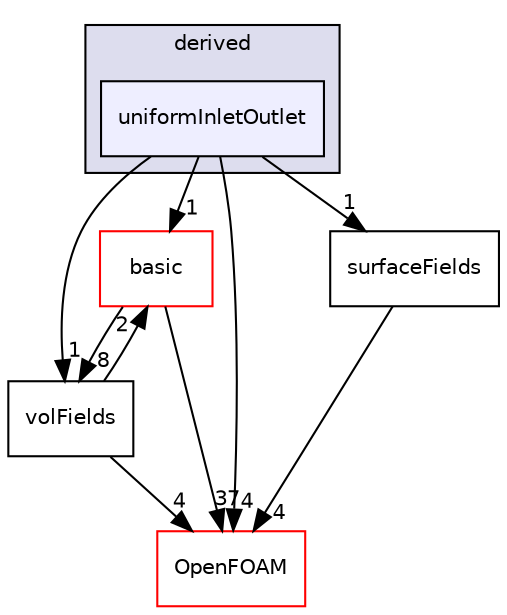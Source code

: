 digraph "src/finiteVolume/fields/fvPatchFields/derived/uniformInletOutlet" {
  bgcolor=transparent;
  compound=true
  node [ fontsize="10", fontname="Helvetica"];
  edge [ labelfontsize="10", labelfontname="Helvetica"];
  subgraph clusterdir_ece9aa6b5af9a7776a75b0c1993b0910 {
    graph [ bgcolor="#ddddee", pencolor="black", label="derived" fontname="Helvetica", fontsize="10", URL="dir_ece9aa6b5af9a7776a75b0c1993b0910.html"]
  dir_35c1b59c23bbb03fa0aeea850f868fb4 [shape=box, label="uniformInletOutlet", style="filled", fillcolor="#eeeeff", pencolor="black", URL="dir_35c1b59c23bbb03fa0aeea850f868fb4.html"];
  }
  dir_546b14c9025d30bb5b92fa069dbdd82c [shape=box label="basic" color="red" URL="dir_546b14c9025d30bb5b92fa069dbdd82c.html"];
  dir_bd8bf7fa65467c460a50eacc456ce356 [shape=box label="volFields" URL="dir_bd8bf7fa65467c460a50eacc456ce356.html"];
  dir_c5473ff19b20e6ec4dfe5c310b3778a8 [shape=box label="OpenFOAM" color="red" URL="dir_c5473ff19b20e6ec4dfe5c310b3778a8.html"];
  dir_606ba9250f9107f82f779cbd3e87c3a5 [shape=box label="surfaceFields" URL="dir_606ba9250f9107f82f779cbd3e87c3a5.html"];
  dir_546b14c9025d30bb5b92fa069dbdd82c->dir_bd8bf7fa65467c460a50eacc456ce356 [headlabel="8", labeldistance=1.5 headhref="dir_000940_001064.html"];
  dir_546b14c9025d30bb5b92fa069dbdd82c->dir_c5473ff19b20e6ec4dfe5c310b3778a8 [headlabel="37", labeldistance=1.5 headhref="dir_000940_001898.html"];
  dir_35c1b59c23bbb03fa0aeea850f868fb4->dir_546b14c9025d30bb5b92fa069dbdd82c [headlabel="1", labeldistance=1.5 headhref="dir_001034_000940.html"];
  dir_35c1b59c23bbb03fa0aeea850f868fb4->dir_bd8bf7fa65467c460a50eacc456ce356 [headlabel="1", labeldistance=1.5 headhref="dir_001034_001064.html"];
  dir_35c1b59c23bbb03fa0aeea850f868fb4->dir_c5473ff19b20e6ec4dfe5c310b3778a8 [headlabel="4", labeldistance=1.5 headhref="dir_001034_001898.html"];
  dir_35c1b59c23bbb03fa0aeea850f868fb4->dir_606ba9250f9107f82f779cbd3e87c3a5 [headlabel="1", labeldistance=1.5 headhref="dir_001034_001063.html"];
  dir_bd8bf7fa65467c460a50eacc456ce356->dir_546b14c9025d30bb5b92fa069dbdd82c [headlabel="2", labeldistance=1.5 headhref="dir_001064_000940.html"];
  dir_bd8bf7fa65467c460a50eacc456ce356->dir_c5473ff19b20e6ec4dfe5c310b3778a8 [headlabel="4", labeldistance=1.5 headhref="dir_001064_001898.html"];
  dir_606ba9250f9107f82f779cbd3e87c3a5->dir_c5473ff19b20e6ec4dfe5c310b3778a8 [headlabel="4", labeldistance=1.5 headhref="dir_001063_001898.html"];
}
